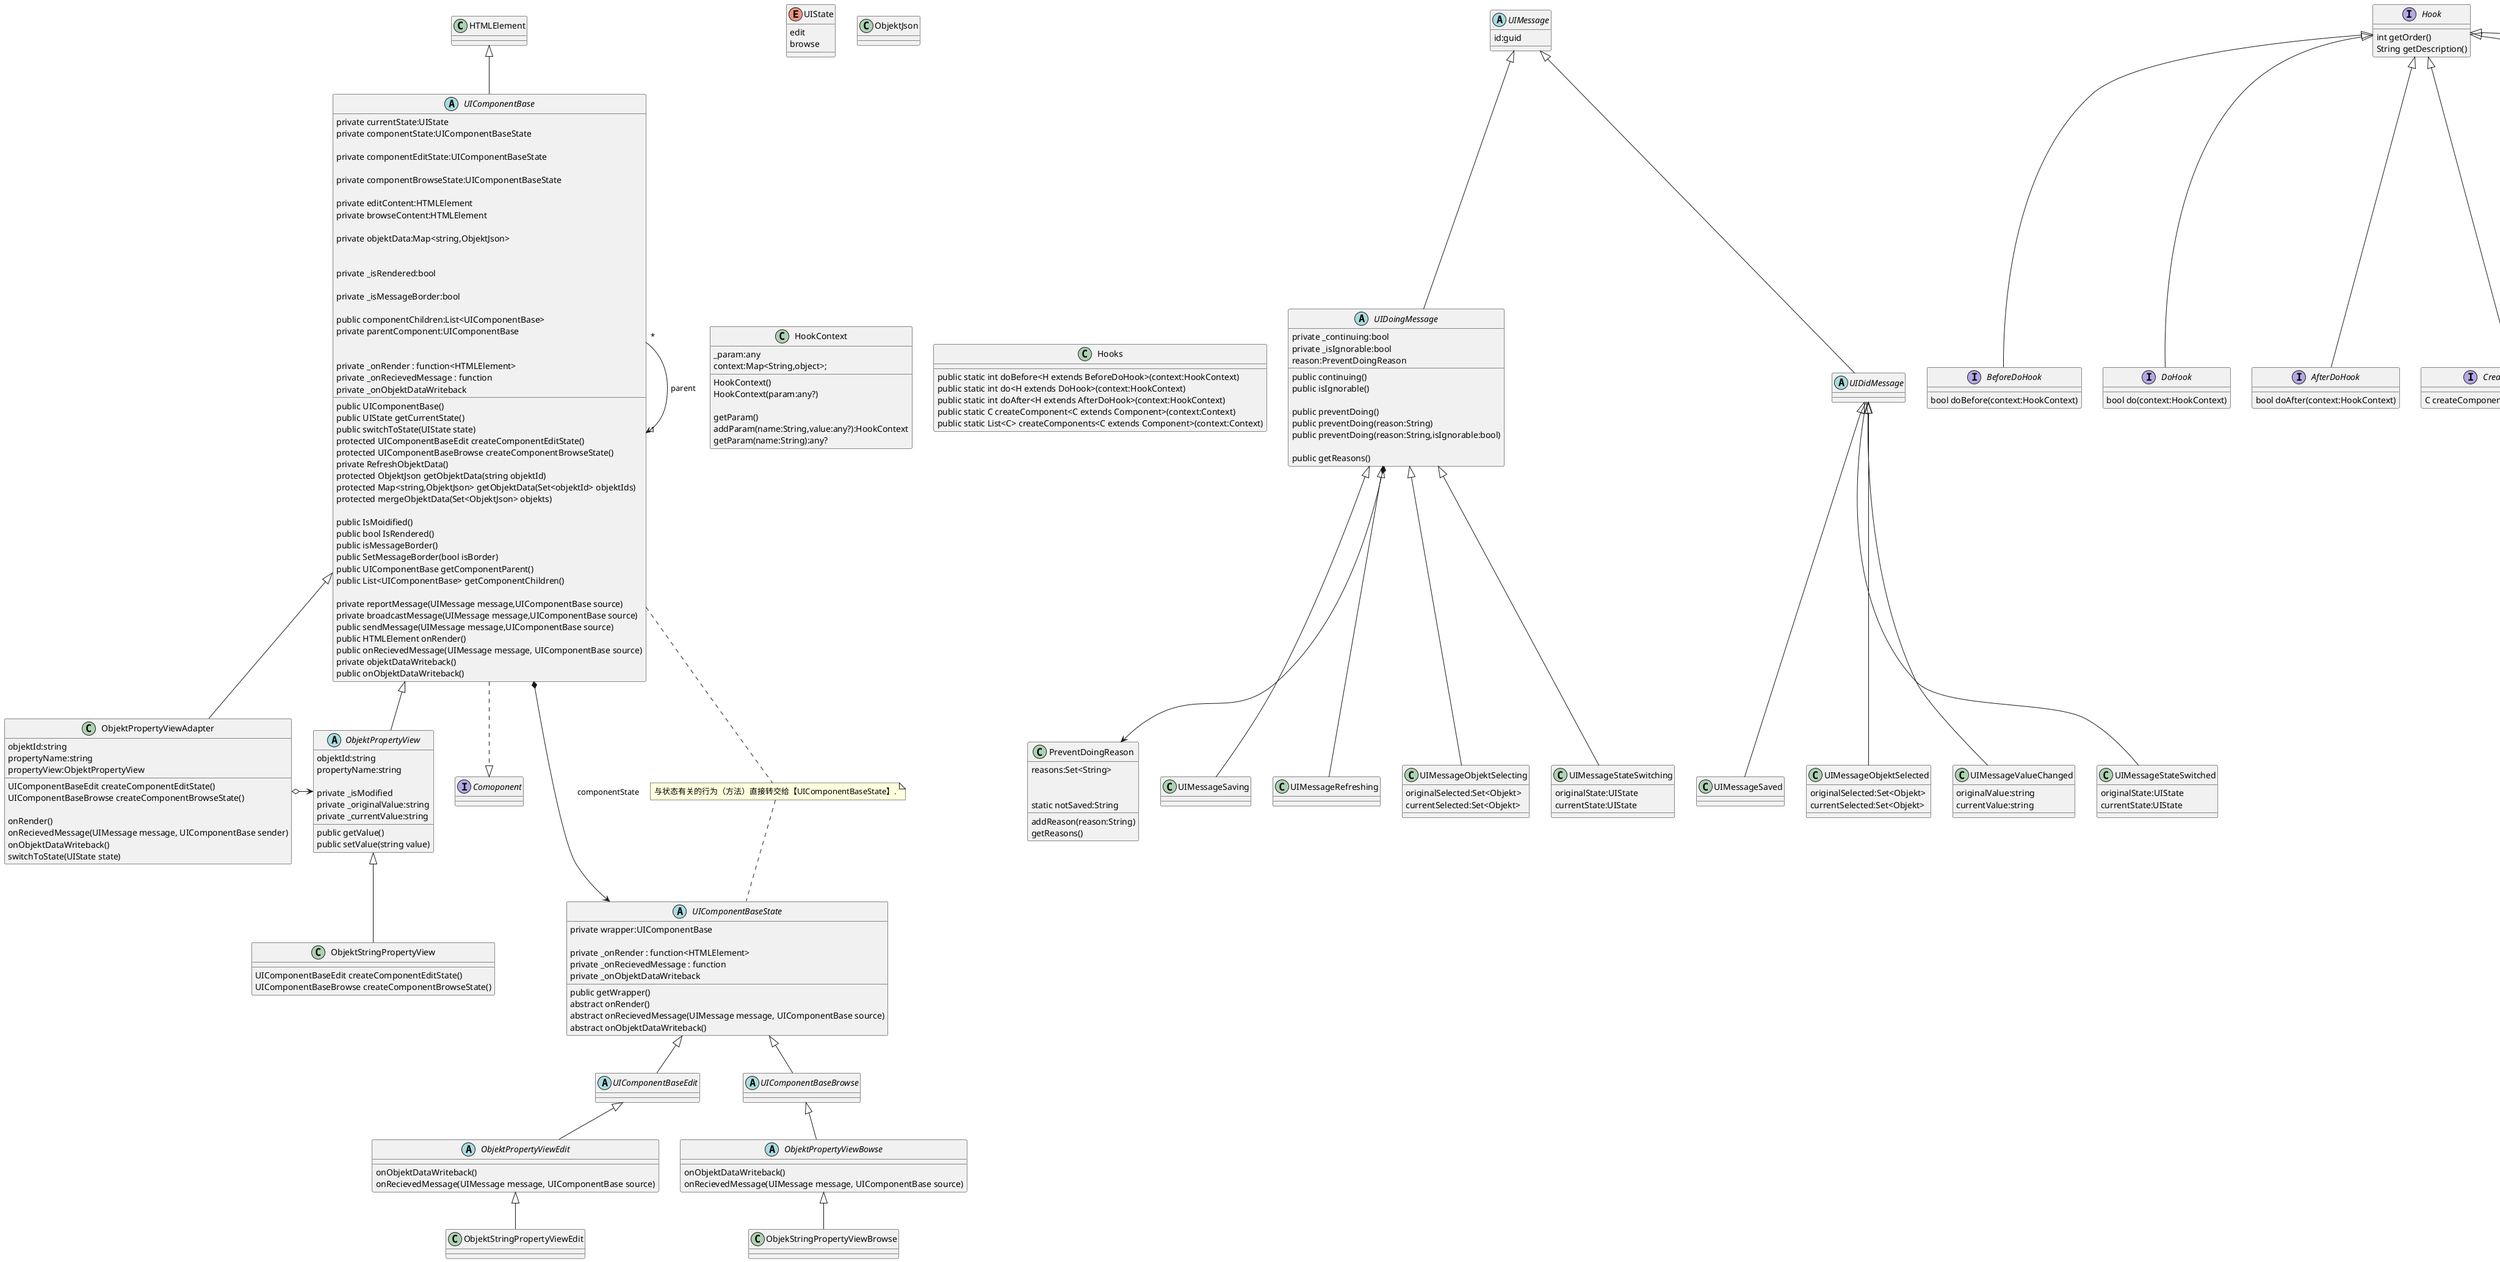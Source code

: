 @startuml

    enum UIState{
        edit
        browse
    }

    class ObjektJson{
        'json数据结构如下所示，四种情况'
        '{"$":"O","id":"Dashboard@Klass","name":"Dashboard","entityClassAssembly":"GroupflyGroup.Platform.ObjectFramework","entityClass":"GroupflyGroup.Platform.ObjectFramework.Dashboard","label":"欢迎页","isVersionable":"False","isRelationshipKlass":"False","workflowEnabled":"False","manualSwitchingState":"False","abstract":"False","sealed":"True","manualVersioning":"False","unlockOnLogout":"True","autoSearch":"False","defaultPageSize":"25","isTrash":"False","allowPrivatePermission":"False","operationLog":"False","logMaxNumber":"0","logRetentionTime":"0","parent":"Personalization@Klass","objektDetailViewLayout":"c729dc4cce634d318f0887da3cc71c2a@Value","klassPath":"Objekt@Klass\\Personalization@Klass\\Dashboard@Klass","klass":"Klass@Klass","combinedLabel":"Dashboard 欢迎页","createdOn":"2017/8/14 17:46:28.144","dbTable":"Personalization","creator":"e2c4e2f4ecec4d6d8dce2fe6c831352e@User","enforceDiscovery":"False","modifiedOn":"2017/8/14 17:46:28.144","modificator":"e2c4e2f4ecec4d6d8dce2fe6c831352e@User","state":"130a2908340148d7a9c0c5ee6d0e9cce@LifecycleState","isCurrent":"True","majorRev":"A","isReleased":"False","notLockable":"False","generation":"1","newVersion":"True","config":"Dashboard@Klass","isUsingSourcePermission":"False","domain":"6c52d6fa749c4a3fa951254f1fc2f6cb@Domain","permission":"31f57973ad1243119bcf5db93ad0debd@KlassPermission"}'
        '{"$":"U","id":"79ec01d56e054c448231d1a366161565@Property","description":"是否只读","modifiedOn":"2017/8/14 16:27:46.846"}'
        '{"$":"C","id":"cb46d5b564c04074a70e61581798ffac@Property","isTrash":"False","source":"ObjektCollectionViewContent@Klass","name":"isSortable","dataType":"f7036b21e6e34919b504df2cfc2d88e2@Value","label":"排序","description":"是否能排序","isRequired":"False","readonly":"False","isIndexed":"False","isKeyed":"False","isCascade":"False","klass":"Property@Klass","createOnly":"False","isRichText":"False","multiline":"False","enableExpress":"False","isI18N":"False","isColor":"False","hiddenInObjektCollectionView":"False","hiddenInObjektDetailView":"False","hiddenInRocView":"False","combinedLabel":"isSortable 排序","booleanDefaultValue":"False","bigintDefaultValue":"0","integerDefaultValue":"0","createdOn":"2017/8/14 16:27:46.850","creator":"e2c4e2f4ecec4d6d8dce2fe6c831352e@User","modifiedOn":"2017/8/14 16:27:46.850","modificator":"e2c4e2f4ecec4d6d8dce2fe6c831352e@User","state":"130a2908340148d7a9c0c5ee6d0e9cce@LifecycleState","isCurrent":"True","majorRev":"A","isReleased":"False","notLockable":"False","generation":"1","newVersion":"True","config":"cb46d5b564c04074a70e61581798ffac@Property","permission":"31f57973ad1243119bcf5db93ad0debd@KlassPermission","domain":"6c52d6fa749c4a3fa951254f1fc2f6cb@Domain","sortOrder":"600.000"}'
        '{"$":"D","id":"54a6b8e0a4cb4fe1a6166bed3348dece@Property"}'
    }

    abstract class UIComponentBase  extends HTMLElement{
        '构造方法'
        'componentEditState = getComponentEditState() '
        'componentBrowseState = getComponentBrowseState'
        public UIComponentBase()

        private currentState:UIState
        '获取当前状态'
        public UIState getCurrentState()
        '切换状态'
        public switchToState(UIState state)
        '组件当前状态对象，代理所有与状态有关的行为'
        private componentState:UIComponentBaseState

        private componentEditState:UIComponentBaseState
        '组件编辑状态代理对象，由具体子类实现'
        protected UIComponentBaseEdit createComponentEditState()

        private componentBrowseState:UIComponentBaseState
        '组件浏览状态代理对象，由具体子类实现'
        protected UIComponentBaseBrowse createComponentBrowseState()

        '编辑状态dom'
        private editContent:HTMLElement
        '浏览状态dom'
        private browseContent:HTMLElement

        '对象数据,尝试设计为组件树共享，作为一个统一的数据缓存区'
        private objektData:Map<string,ObjektJson> 
        '整体刷新对象数据，调用后端API Map<string,ObjektData> ifModified(Map<string,datetime>) 返回相应的对象id和对象数据键值对，如最后修改时间没有变，则对象数据为空'
        private RefreshObjektData()
        '从对象缓存区获取对象，缓存区没有则从后端获取，并加入缓存区'
        protected ObjektJson getObjektData(string objektId)
        '从对象缓存区获取对象，缓存区没有则从后端获取，并加入缓存区'
        protected Map<string,ObjektJson> getObjektData(Set<objektId> objektIds)
        '合并对象数据到组件树缓存区'
        protected mergeObjektData(Set<ObjektJson> objekts)
        
        '自己或者子孙组件任意为true，则为true(递归过程)'
        public IsMoidified()

        private _isRendered:bool
        '内容是否已渲染'
        public bool IsRendered()

        private _isMessageBorder:bool
        public isMessageBorder()
        '设置是否消息边界，默认为false'
        public SetMessageBorder(bool isBorder)

        '截取dom树事件自动维护的子组件列表'
        public componentChildren:List<UIComponentBase>
        private parentComponent:UIComponentBase
        '获取父组件'
        public UIComponentBase getComponentParent() 
        '获取子组件列表'
        public List<UIComponentBase> getComponentChildren()
        
        '向上报告消息，直到消息边界或者组件树根'
        private reportMessage(UIMessage message,UIComponentBase source)
        '消息边界或组件树根向下广播消息，重复广播检查（健壮性保证，一个10元素的已处理消息队列）'
        private broadcastMessage(UIMessage message,UIComponentBase source)
        '发送一个消息'
        public sendMessage(UIMessage message,UIComponentBase source)

        '如componentState有效，转设componentState._onRender'
        private _onRender : function<HTMLElement> 
        '如componentState有效，转设componentState._onRecievedMessage'
        private _onRecievedMessage : function
        '如componentState有效，转设componentState.'
        private _onObjektDataWriteback

        '如componentState有效，转交componentState.onRender(...)'
        public HTMLElement onRender() 
        '处理UIMessageSaving（边界或根执行保存并级联触发Saved消息）、UIMessageRefreshing（刷新对象数据缓存区）等消息；如componentState有效并转交componentState.onRecieveMessage(...)'
        public onRecievedMessage(UIMessage message, UIComponentBase source)
        '遍历子组件+自己搜集对象数据，并触发onObjektDataWriteback'
        private objektDataWriteback()
        '把组件的属性值写入ObjektData，如componentState有效，转交componentState'
        public onObjektDataWriteback() 
    }
    UIComponentBase ..|> Comoponent
    UIComponentBase *--> UIComponentBaseState : componentState
    UIComponentBase "*" -->"1" UIComponentBase : parent
    abstract class UIComponentBaseState{
        '包装器（组件）'
        private wrapper:UIComponentBase
        public getWrapper()

        private _onRender : function<HTMLElement> 
        private _onRecievedMessage : function
        private _onObjektDataWriteback

        abstract onRender()
        abstract onRecievedMessage(UIMessage message, UIComponentBase source)
        abstract onObjektDataWriteback()
    }
    note "与状态有关的行为（方法）直接转交给【UIComponentBaseState】." as N1
    UIComponentBase .. N1
    N1 .. UIComponentBaseState

    abstract class UIComponentBaseEdit extends UIComponentBaseState{

    }
    abstract class UIComponentBaseBrowse extends UIComponentBaseState{
        
    }

    'UI消息'
    abstract class UIMessage{
        id:guid
    }

    '前消息阻止原因'
    class PreventDoingReason{
        '原因，不重复'
        reasons:Set<String>

        '已添加过的串，忽略'
        addReason(reason:String)
        '获取整合的原因字符串，用换行符分隔'
        getReasons()

        '定义一些常用原因字符串字面量'
        'notSaved=有未保存的数据，继续操作将丢失这些修改！'
        static notSaved:String
    }
    '前消息'
    abstract class UIDoingMessage extends UIMessage{
        '是否继续处理，默认true'
        private _continuing:bool 
        '是否可忽略阻止，默认true'
        private _isIgnorable:bool
        '阻止原因'
        reason:PreventDoingReason


        public continuing()
        public isIgnorable()

        '可忽略的阻止处理(continuing设continuing为false)'
        public preventDoing()
        '可忽略的阻止处理，并设定一个原因(continuing设continuing为false)'
        public preventDoing(reason:String)
        '是否可忽略的阻止处理，并设定一个原因(continuing设continuing为false)'
        public preventDoing(reason:String,isIgnorable:bool)

        ''
        public getReasons()
    }
    UIDoingMessage *--> PreventDoingReason

    '后消息'
    abstract class UIDidMessage extends UIMessage{

    }
    '保存前消息'
    class UIMessageSaving extends UIDoingMessage{
        
    }
    '保存后消息'
    class UIMessageSaved extends UIDidMessage{
        
    }

    '刷新前消息'
    class UIMessageRefreshing extends UIDoingMessage{
        
    }

    '对象选择前消息'
    class UIMessageObjektSelecting extends UIDoingMessage{
        originalSelected:Set<Objekt>
        currentSelected:Set<Objekt>
    }

    '对象选择后处理'
    class UIMessageObjektSelected extends UIDidMessage{
        originalSelected:Set<Objekt>
        currentSelected:Set<Objekt>
    }

    '值改变后消息'
    class UIMessageValueChanged  extends UIDidMessage{
        originalValue:string
        currentValue:string
    }

    '状态切换前消息'
    class UIMessageStateSwitching extends UIDoingMessage{
        originalState:UIState
        currentState:UIState
    }

    '状态切换后消息'
    class UIMessageStateSwitched extends UIDidMessage{
        originalState:UIState
        currentState:UIState
    }




    '对象属性组件基类'
    abstract  class ObjektPropertyView extends UIComponentBase{
        '组件Attribute'
        objektId:string
        '组件Attribute'
        propertyName:string

        '值是否发生改变'
        private _isModified
        '原值'
        private _originalValue:string
        '当前值'
        private _currentValue:string

        'return _currentValue'
        public getValue()
        '与当前值比较，相等直接返回；否则set当前值，再与原值比较，相等设置_isModified为false，否则_isModified为true'
        public setValue(string value)
        '...'
    }

    '对象属性组件基类编辑状态'
    abstract  class ObjektPropertyViewEdit extends UIComponentBaseEdit{
        '如果isModified,则将组件Attitude的值写入ObjektData'
        onObjektDataWriteback()
        onRecievedMessage(UIMessage message, UIComponentBase source)
        '...'
    }
    '对象属性组件基类浏览状态'
    abstract  class ObjektPropertyViewBowse extends UIComponentBaseBrowse{
        
        '浏览状态直接return'
        onObjektDataWriteback()
        onRecievedMessage(UIMessage message, UIComponentBase source)
        '...'
    }

    class ObjektStringPropertyView extends ObjektPropertyView{
        'return new ObjektStringPropertyViewEdit'
        UIComponentBaseEdit createComponentEditState()
        'return new ObjekStringPropertyViewBrowse()'
        UIComponentBaseBrowse createComponentBrowseState()
        '...'
    }
    class ObjektStringPropertyViewEdit extends ObjektPropertyViewEdit{

    }
    class ObjekStringPropertyViewBrowse extends ObjektPropertyViewBowse{

    }

    '纯容器组件,对象属性视图适配器'
    class ObjektPropertyViewAdapter extends UIComponentBase{
        objektId:string
        propertyName:string
        propertyView:ObjektPropertyView
        'return null不区分状态'
        UIComponentBaseEdit createComponentEditState()
        'return null不区分状态'
        UIComponentBaseBrowse createComponentBrowseState()

        '根据数据类型构造具体数据类型的XxxPropertyView实例赋值到propertyView (getObjektData(objektId).Klass.getProperty(propertyName).dataType);'
        '并且propertyView.onRender()'
        onRender()
        'propertyView.onRecievedMessage(...)'
        onRecievedMessage(UIMessage message, UIComponentBase sender) 
        'propertyView.onObjektDataWriteback()'
        onObjektDataWriteback()
        'propertyView.switchToState(...)'
        switchToState(UIState state)
    }
    ObjektPropertyViewAdapter o->ObjektPropertyView

    '钩子上下文'
    class HookContext{
        '默认参数any?，用于单参数情况'
        _param:any
        'key,value参数集，如果有多个参数时使用'
        context:Map<String,object>;

        '无参数构造'
        HookContext()
        '单参数构造'
        HookContext(param:any?)

        '获取参数'
        getParam()
        addParam(name:String,value:any?):HookContext
        getParam(name:String):any?
    }

    '代码钩子'
    '分层架构中，层次越高，顺序越大，执行时升序排序，其中创建单组件Hook取有效的末尾'
    interface Hook{
        int getOrder()
        String getDescription()
    }

    '前处理钩子'
    interface BeforeDoHook extends Hook{
        '返回是否进行了实质的处理'
        bool doBefore(context:HookContext)
    }

    '处理钩子'
    interface DoHook extends Hook{
        '返回是否进行了实质的处理'
        bool do(context:HookContext)
    }
    '后处理钩子'
    interface AfterDoHook extends Hook{
        '返回是否进行了实质的处理'
        bool doAfter(context:HookContext)
    }

    '组件'
    interface Comoponent{

    }

    '创建单组件钩子'
    interface CreateComponentHook extends Hook{
        C createComponent<C>(context:HookContext)
    }
    '创建多个组件钩子'
    interface CreateComponentsHook extends Hook{
        Set<C> createComponents<C>(context:HookContext)
    }

    '加工组件钩子'
    interface ProcessComponentHook extends Hook{
        '返回是否进行了实质的处理'
        bool processComponent<C>(component:C,context:HookContext)
    }

    '代码钩子挂载工具类'
    class Hooks{
        '前处理挂钩,返回已实质进行处理的钩子数量'
        public static int doBefore<H extends BeforeDoHook>(context:HookContext)
        '处理挂钩，返回已实质进行处理的钩子数量'
        public static int do<H extends DoHook>(context:HookContext)
        '后处理挂钩，返回已实质进行处理的钩子数量'
        public static int doAfter<H extends AfterDoHook>(context:HookContext)
        '创建单组件挂钩'
        public static C createComponent<C extends Component>(context:Context)
        '创建多个组件挂钩'
        public static List<C> createComponents<C extends Component>(context:Context)
    }
@enduml